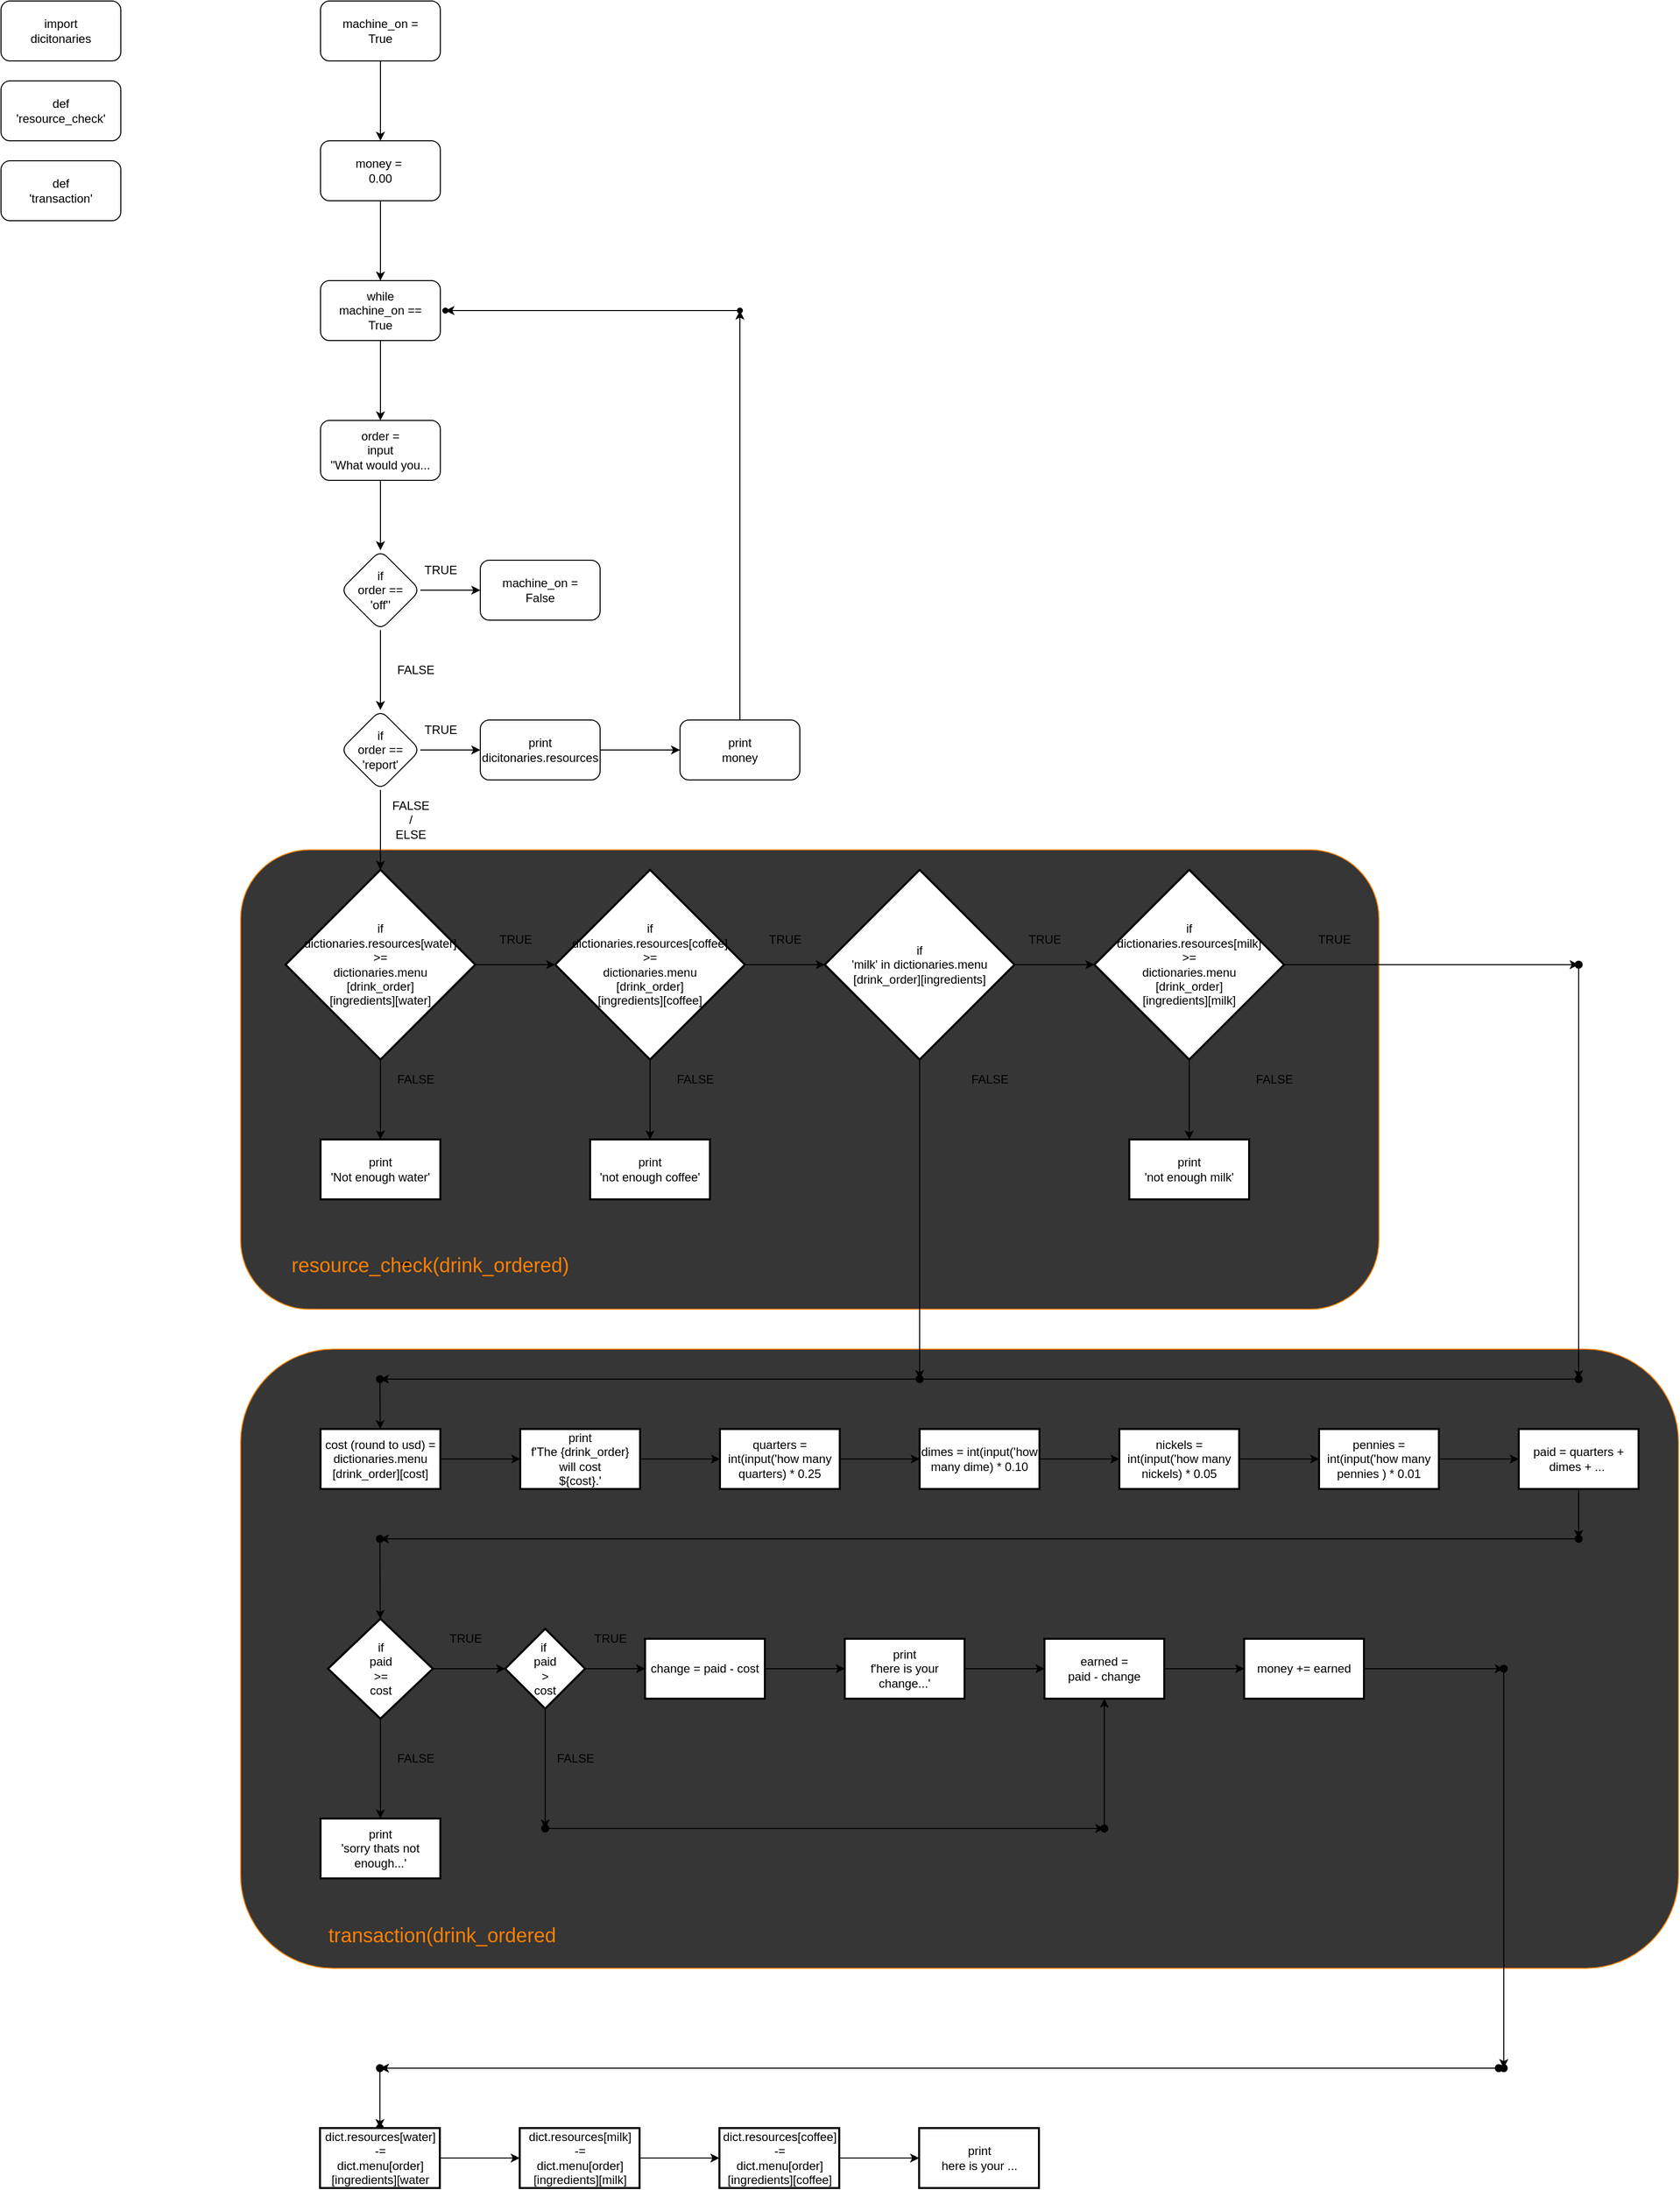 <mxfile>
    <diagram id="6cDolmuVELlmlWStS09Y" name="Page-1">
        <mxGraphModel dx="1843" dy="1535" grid="1" gridSize="10" guides="1" tooltips="1" connect="1" arrows="1" fold="1" page="1" pageScale="1" pageWidth="850" pageHeight="1100" math="0" shadow="0">
            <root>
                <mxCell id="0"/>
                <mxCell id="1" parent="0"/>
                <mxCell id="153" value="" style="rounded=1;whiteSpace=wrap;html=1;strokeColor=#FF8000;fillColor=#363636;" parent="1" vertex="1">
                    <mxGeometry x="280" y="1370" width="1440" height="620" as="geometry"/>
                </mxCell>
                <mxCell id="88" value="" style="rounded=1;whiteSpace=wrap;html=1;strokeColor=#FF8000;;fillColor=#363636;" parent="1" vertex="1">
                    <mxGeometry x="280" y="870" width="1140" height="460" as="geometry"/>
                </mxCell>
                <mxCell id="3" value="import&lt;br&gt;dicitonaries" style="rounded=1;whiteSpace=wrap;html=1;" parent="1" vertex="1">
                    <mxGeometry x="40" y="20" width="120" height="60" as="geometry"/>
                </mxCell>
                <mxCell id="14" value="" style="edgeStyle=none;html=1;" parent="1" source="6" target="13" edge="1">
                    <mxGeometry relative="1" as="geometry"/>
                </mxCell>
                <mxCell id="6" value="order =&lt;br&gt;input&lt;br&gt;&quot;What would you..." style="rounded=1;whiteSpace=wrap;html=1;" parent="1" vertex="1">
                    <mxGeometry x="360" y="440" width="120" height="60" as="geometry"/>
                </mxCell>
                <mxCell id="16" value="" style="edgeStyle=none;html=1;" parent="1" source="13" target="15" edge="1">
                    <mxGeometry relative="1" as="geometry"/>
                </mxCell>
                <mxCell id="23" value="" style="edgeStyle=none;html=1;" parent="1" source="13" target="22" edge="1">
                    <mxGeometry relative="1" as="geometry"/>
                </mxCell>
                <mxCell id="13" value="if&lt;br&gt;order ==&lt;br&gt;'off''" style="rhombus;whiteSpace=wrap;html=1;rounded=1;" parent="1" vertex="1">
                    <mxGeometry x="380" y="570" width="80" height="80" as="geometry"/>
                </mxCell>
                <mxCell id="15" value="machine_on =&lt;br&gt;False" style="whiteSpace=wrap;html=1;rounded=1;" parent="1" vertex="1">
                    <mxGeometry x="520" y="580" width="120" height="60" as="geometry"/>
                </mxCell>
                <mxCell id="17" value="TRUE" style="text;html=1;align=center;verticalAlign=middle;resizable=0;points=[];autosize=1;strokeColor=none;fillColor=none;" parent="1" vertex="1">
                    <mxGeometry x="455" y="580" width="50" height="20" as="geometry"/>
                </mxCell>
                <mxCell id="21" value="" style="edgeStyle=none;html=1;" parent="1" source="18" target="6" edge="1">
                    <mxGeometry relative="1" as="geometry"/>
                </mxCell>
                <mxCell id="18" value="while&lt;br&gt;machine_on ==&lt;br&gt;True" style="rounded=1;whiteSpace=wrap;html=1;" parent="1" vertex="1">
                    <mxGeometry x="360" y="300" width="120" height="60" as="geometry"/>
                </mxCell>
                <mxCell id="28" value="" style="edgeStyle=none;html=1;" parent="1" source="19" target="27" edge="1">
                    <mxGeometry relative="1" as="geometry"/>
                </mxCell>
                <mxCell id="19" value="machine_on =&lt;br&gt;True" style="rounded=1;whiteSpace=wrap;html=1;" parent="1" vertex="1">
                    <mxGeometry x="360" y="20" width="120" height="60" as="geometry"/>
                </mxCell>
                <mxCell id="25" value="" style="edgeStyle=none;html=1;" parent="1" source="22" target="24" edge="1">
                    <mxGeometry relative="1" as="geometry"/>
                </mxCell>
                <mxCell id="37" value="" style="edgeStyle=none;html=1;" parent="1" source="22" edge="1">
                    <mxGeometry relative="1" as="geometry">
                        <mxPoint x="420" y="890" as="targetPoint"/>
                    </mxGeometry>
                </mxCell>
                <mxCell id="22" value="if&lt;br&gt;order ==&lt;br&gt;'report'" style="rhombus;whiteSpace=wrap;html=1;rounded=1;" parent="1" vertex="1">
                    <mxGeometry x="380" y="730" width="80" height="80" as="geometry"/>
                </mxCell>
                <mxCell id="31" value="" style="edgeStyle=none;html=1;" parent="1" source="24" target="30" edge="1">
                    <mxGeometry relative="1" as="geometry"/>
                </mxCell>
                <mxCell id="24" value="print&lt;br&gt;dicitonaries.resources" style="whiteSpace=wrap;html=1;rounded=1;" parent="1" vertex="1">
                    <mxGeometry x="520" y="740" width="120" height="60" as="geometry"/>
                </mxCell>
                <mxCell id="26" value="FALSE" style="text;html=1;align=center;verticalAlign=middle;resizable=0;points=[];autosize=1;strokeColor=none;fillColor=none;" parent="1" vertex="1">
                    <mxGeometry x="430" y="680" width="50" height="20" as="geometry"/>
                </mxCell>
                <mxCell id="29" value="" style="edgeStyle=none;html=1;" parent="1" source="27" target="18" edge="1">
                    <mxGeometry relative="1" as="geometry"/>
                </mxCell>
                <mxCell id="27" value="money =&amp;nbsp;&lt;br&gt;0.00" style="whiteSpace=wrap;html=1;rounded=1;" parent="1" vertex="1">
                    <mxGeometry x="360" y="160" width="120" height="60" as="geometry"/>
                </mxCell>
                <mxCell id="33" value="" style="edgeStyle=none;html=1;" parent="1" source="30" target="32" edge="1">
                    <mxGeometry relative="1" as="geometry"/>
                </mxCell>
                <mxCell id="30" value="print&lt;br&gt;money" style="whiteSpace=wrap;html=1;rounded=1;" parent="1" vertex="1">
                    <mxGeometry x="720" y="740" width="120" height="60" as="geometry"/>
                </mxCell>
                <mxCell id="35" value="" style="edgeStyle=none;html=1;" parent="1" source="32" target="34" edge="1">
                    <mxGeometry relative="1" as="geometry"/>
                </mxCell>
                <mxCell id="32" value="" style="shape=waypoint;sketch=0;size=6;pointerEvents=1;points=[];fillColor=default;resizable=0;rotatable=0;perimeter=centerPerimeter;snapToPoint=1;rounded=1;" parent="1" vertex="1">
                    <mxGeometry x="760" y="310" width="40" height="40" as="geometry"/>
                </mxCell>
                <mxCell id="34" value="" style="shape=waypoint;sketch=0;size=6;pointerEvents=1;points=[];fillColor=default;resizable=0;rotatable=0;perimeter=centerPerimeter;snapToPoint=1;rounded=1;" parent="1" vertex="1">
                    <mxGeometry x="465" y="310" width="40" height="40" as="geometry"/>
                </mxCell>
                <mxCell id="38" value="TRUE" style="text;html=1;align=center;verticalAlign=middle;resizable=0;points=[];autosize=1;strokeColor=none;fillColor=none;" parent="1" vertex="1">
                    <mxGeometry x="455" y="740" width="50" height="20" as="geometry"/>
                </mxCell>
                <mxCell id="43" value="def&lt;br&gt;'resource_check'" style="rounded=1;whiteSpace=wrap;html=1;" parent="1" vertex="1">
                    <mxGeometry x="40" y="100" width="120" height="60" as="geometry"/>
                </mxCell>
                <mxCell id="55" value="def&lt;br&gt;'transaction'" style="rounded=1;whiteSpace=wrap;html=1;" parent="1" vertex="1">
                    <mxGeometry x="40" y="180" width="120" height="60" as="geometry"/>
                </mxCell>
                <mxCell id="56" value="FALSE&lt;br&gt;/&lt;br&gt;ELSE" style="text;html=1;align=center;verticalAlign=middle;resizable=0;points=[];autosize=1;strokeColor=none;fillColor=none;" parent="1" vertex="1">
                    <mxGeometry x="425" y="815" width="50" height="50" as="geometry"/>
                </mxCell>
                <mxCell id="59" value="" style="edgeStyle=none;html=1;" parent="1" source="57" target="58" edge="1">
                    <mxGeometry relative="1" as="geometry"/>
                </mxCell>
                <mxCell id="68" value="" style="edgeStyle=none;html=1;" parent="1" source="57" target="67" edge="1">
                    <mxGeometry relative="1" as="geometry"/>
                </mxCell>
                <mxCell id="57" value="if&lt;br&gt;dictionaries.resources[water]&lt;br&gt;&amp;gt;=&lt;br&gt;dictionaries.menu&lt;br&gt;[drink_order]&lt;br&gt;[ingredients][water]" style="strokeWidth=2;html=1;shape=mxgraph.flowchart.decision;whiteSpace=wrap;" parent="1" vertex="1">
                    <mxGeometry x="325" y="890" width="190" height="190" as="geometry"/>
                </mxCell>
                <mxCell id="62" value="" style="edgeStyle=none;html=1;" parent="1" source="58" target="61" edge="1">
                    <mxGeometry relative="1" as="geometry"/>
                </mxCell>
                <mxCell id="70" value="" style="edgeStyle=none;html=1;" parent="1" source="58" target="69" edge="1">
                    <mxGeometry relative="1" as="geometry"/>
                </mxCell>
                <mxCell id="58" value="if&lt;br&gt;dictionaries.resources[coffee]&lt;br&gt;&amp;gt;=&lt;br&gt;dictionaries.menu&lt;br&gt;[drink_order]&lt;br&gt;[ingredients][coffee]" style="strokeWidth=2;html=1;shape=mxgraph.flowchart.decision;whiteSpace=wrap;" parent="1" vertex="1">
                    <mxGeometry x="595" y="890" width="190" height="190" as="geometry"/>
                </mxCell>
                <mxCell id="60" value="TRUE" style="text;html=1;align=center;verticalAlign=middle;resizable=0;points=[];autosize=1;strokeColor=none;fillColor=none;" parent="1" vertex="1">
                    <mxGeometry x="530" y="950" width="50" height="20" as="geometry"/>
                </mxCell>
                <mxCell id="65" value="" style="edgeStyle=none;html=1;" parent="1" source="61" target="64" edge="1">
                    <mxGeometry relative="1" as="geometry"/>
                </mxCell>
                <mxCell id="83" value="" style="edgeStyle=none;html=1;" parent="1" source="61" target="82" edge="1">
                    <mxGeometry relative="1" as="geometry"/>
                </mxCell>
                <mxCell id="61" value="if&lt;br&gt;'milk' in dictionaries.menu&lt;br&gt;[drink_order][ingredients]" style="strokeWidth=2;html=1;shape=mxgraph.flowchart.decision;whiteSpace=wrap;" parent="1" vertex="1">
                    <mxGeometry x="865" y="890" width="190" height="190" as="geometry"/>
                </mxCell>
                <mxCell id="63" value="TRUE" style="text;html=1;align=center;verticalAlign=middle;resizable=0;points=[];autosize=1;strokeColor=none;fillColor=none;" parent="1" vertex="1">
                    <mxGeometry x="800" y="950" width="50" height="20" as="geometry"/>
                </mxCell>
                <mxCell id="72" value="" style="edgeStyle=none;html=1;" parent="1" source="64" target="71" edge="1">
                    <mxGeometry relative="1" as="geometry"/>
                </mxCell>
                <mxCell id="150" value="" style="edgeStyle=none;html=1;" parent="1" source="64" target="149" edge="1">
                    <mxGeometry relative="1" as="geometry"/>
                </mxCell>
                <mxCell id="64" value="if&lt;br&gt;dictionaries.resources[milk]&lt;br&gt;&amp;gt;=&lt;br&gt;dictionaries.menu&lt;br&gt;[drink_order]&lt;br&gt;[ingredients][milk]" style="strokeWidth=2;html=1;shape=mxgraph.flowchart.decision;whiteSpace=wrap;" parent="1" vertex="1">
                    <mxGeometry x="1135" y="890" width="190" height="190" as="geometry"/>
                </mxCell>
                <mxCell id="66" value="TRUE" style="text;html=1;align=center;verticalAlign=middle;resizable=0;points=[];autosize=1;strokeColor=none;fillColor=none;" parent="1" vertex="1">
                    <mxGeometry x="1060" y="950" width="50" height="20" as="geometry"/>
                </mxCell>
                <mxCell id="67" value="print&lt;br&gt;'Not enough water'" style="whiteSpace=wrap;html=1;strokeWidth=2;" parent="1" vertex="1">
                    <mxGeometry x="360" y="1160" width="120" height="60" as="geometry"/>
                </mxCell>
                <mxCell id="69" value="print&lt;br&gt;'not enough coffee'" style="whiteSpace=wrap;html=1;strokeWidth=2;" parent="1" vertex="1">
                    <mxGeometry x="630" y="1160" width="120" height="60" as="geometry"/>
                </mxCell>
                <mxCell id="71" value="print&lt;br&gt;'not enough milk'" style="whiteSpace=wrap;html=1;strokeWidth=2;" parent="1" vertex="1">
                    <mxGeometry x="1170" y="1160" width="120" height="60" as="geometry"/>
                </mxCell>
                <mxCell id="141" value="" style="edgeStyle=none;html=1;" parent="1" source="73" target="75" edge="1">
                    <mxGeometry relative="1" as="geometry"/>
                </mxCell>
                <mxCell id="73" value="cost (round to usd) =&lt;br&gt;dictionaries.menu&lt;br&gt;[drink_order][cost]" style="whiteSpace=wrap;html=1;strokeWidth=2;" parent="1" vertex="1">
                    <mxGeometry x="360" y="1450" width="120" height="60" as="geometry"/>
                </mxCell>
                <mxCell id="92" value="" style="edgeStyle=none;html=1;" parent="1" source="75" target="91" edge="1">
                    <mxGeometry relative="1" as="geometry"/>
                </mxCell>
                <mxCell id="75" value="print&lt;br&gt;f'The {drink_order} will cost&lt;br&gt;${cost}.'" style="whiteSpace=wrap;html=1;strokeWidth=2;" parent="1" vertex="1">
                    <mxGeometry x="560" y="1450" width="120" height="60" as="geometry"/>
                </mxCell>
                <mxCell id="77" value="FALSE" style="text;html=1;align=center;verticalAlign=middle;resizable=0;points=[];autosize=1;strokeColor=none;fillColor=none;" parent="1" vertex="1">
                    <mxGeometry x="430" y="1090" width="50" height="20" as="geometry"/>
                </mxCell>
                <mxCell id="78" value="FALSE" style="text;html=1;align=center;verticalAlign=middle;resizable=0;points=[];autosize=1;strokeColor=none;fillColor=none;" parent="1" vertex="1">
                    <mxGeometry x="710" y="1090" width="50" height="20" as="geometry"/>
                </mxCell>
                <mxCell id="79" value="FALSE" style="text;html=1;align=center;verticalAlign=middle;resizable=0;points=[];autosize=1;strokeColor=none;fillColor=none;" parent="1" vertex="1">
                    <mxGeometry x="1005" y="1090" width="50" height="20" as="geometry"/>
                </mxCell>
                <mxCell id="80" value="FALSE" style="text;html=1;align=center;verticalAlign=middle;resizable=0;points=[];autosize=1;strokeColor=none;fillColor=none;" parent="1" vertex="1">
                    <mxGeometry x="1290" y="1090" width="50" height="20" as="geometry"/>
                </mxCell>
                <mxCell id="81" value="TRUE" style="text;html=1;align=center;verticalAlign=middle;resizable=0;points=[];autosize=1;strokeColor=none;fillColor=none;" parent="1" vertex="1">
                    <mxGeometry x="1350" y="950" width="50" height="20" as="geometry"/>
                </mxCell>
                <mxCell id="156" value="" style="edgeStyle=none;html=1;fontSize=20;fontColor=#FF8000;" parent="1" target="155" edge="1">
                    <mxGeometry relative="1" as="geometry">
                        <mxPoint x="450" y="1285" as="sourcePoint"/>
                    </mxGeometry>
                </mxCell>
                <mxCell id="94" value="" style="edgeStyle=none;html=1;" parent="1" source="91" target="93" edge="1">
                    <mxGeometry relative="1" as="geometry"/>
                </mxCell>
                <mxCell id="91" value="quarters = int(input('how many quarters) * 0.25" style="whiteSpace=wrap;html=1;strokeWidth=2;" parent="1" vertex="1">
                    <mxGeometry x="760" y="1450" width="120" height="60" as="geometry"/>
                </mxCell>
                <mxCell id="96" value="" style="edgeStyle=none;html=1;" parent="1" source="93" target="95" edge="1">
                    <mxGeometry relative="1" as="geometry"/>
                </mxCell>
                <mxCell id="93" value="dimes = int(input('how many dime) * 0.10" style="whiteSpace=wrap;html=1;strokeWidth=2;" parent="1" vertex="1">
                    <mxGeometry x="960" y="1450" width="120" height="60" as="geometry"/>
                </mxCell>
                <mxCell id="98" value="" style="edgeStyle=none;html=1;" parent="1" source="95" target="97" edge="1">
                    <mxGeometry relative="1" as="geometry"/>
                </mxCell>
                <mxCell id="95" value="nickels = int(input('how many nickels) * 0.05" style="whiteSpace=wrap;html=1;strokeWidth=2;" parent="1" vertex="1">
                    <mxGeometry x="1160" y="1450" width="120" height="60" as="geometry"/>
                </mxCell>
                <mxCell id="100" value="" style="edgeStyle=none;html=1;" parent="1" source="97" target="99" edge="1">
                    <mxGeometry relative="1" as="geometry"/>
                </mxCell>
                <mxCell id="97" value="pennies = int(input('how many pennies ) * 0.01" style="whiteSpace=wrap;html=1;strokeWidth=2;" parent="1" vertex="1">
                    <mxGeometry x="1360" y="1450" width="120" height="60" as="geometry"/>
                </mxCell>
                <mxCell id="111" value="" style="edgeStyle=none;html=1;" parent="1" source="99" edge="1">
                    <mxGeometry relative="1" as="geometry">
                        <mxPoint x="1660" y="1480" as="targetPoint"/>
                    </mxGeometry>
                </mxCell>
                <mxCell id="144" value="" style="edgeStyle=none;html=1;" parent="1" source="99" target="143" edge="1">
                    <mxGeometry relative="1" as="geometry"/>
                </mxCell>
                <mxCell id="99" value="paid = quarters + dimes + ...&amp;nbsp;" style="whiteSpace=wrap;html=1;strokeWidth=2;" parent="1" vertex="1">
                    <mxGeometry x="1560" y="1450" width="120" height="60" as="geometry"/>
                </mxCell>
                <mxCell id="104" value="" style="edgeStyle=none;html=1;startArrow=none;" parent="1" source="149" target="103" edge="1">
                    <mxGeometry relative="1" as="geometry">
                        <mxPoint x="1660" y="985" as="sourcePoint"/>
                    </mxGeometry>
                </mxCell>
                <mxCell id="146" value="" style="edgeStyle=none;html=1;startArrow=none;" parent="1" source="82" target="145" edge="1">
                    <mxGeometry relative="1" as="geometry"/>
                </mxCell>
                <mxCell id="103" value="" style="shape=waypoint;sketch=0;size=6;pointerEvents=1;points=[];fillColor=default;resizable=0;rotatable=0;perimeter=centerPerimeter;snapToPoint=1;strokeWidth=2;" parent="1" vertex="1">
                    <mxGeometry x="1600" y="1380" width="40" height="40" as="geometry"/>
                </mxCell>
                <mxCell id="117" value="" style="edgeStyle=none;html=1;" parent="1" target="116" edge="1">
                    <mxGeometry relative="1" as="geometry">
                        <mxPoint x="1620.0" y="1560" as="sourcePoint"/>
                    </mxGeometry>
                </mxCell>
                <mxCell id="120" value="" style="edgeStyle=none;html=1;" parent="1" source="116" target="119" edge="1">
                    <mxGeometry relative="1" as="geometry"/>
                </mxCell>
                <mxCell id="116" value="" style="shape=waypoint;sketch=0;size=6;pointerEvents=1;points=[];fillColor=default;resizable=0;rotatable=0;perimeter=centerPerimeter;snapToPoint=1;strokeWidth=2;" parent="1" vertex="1">
                    <mxGeometry x="399.5" y="1540" width="40" height="40" as="geometry"/>
                </mxCell>
                <mxCell id="127" value="" style="edgeStyle=none;html=1;" parent="1" source="119" edge="1">
                    <mxGeometry relative="1" as="geometry">
                        <mxPoint x="545" y="1690" as="targetPoint"/>
                    </mxGeometry>
                </mxCell>
                <mxCell id="134" value="" style="edgeStyle=none;html=1;" parent="1" source="119" target="133" edge="1">
                    <mxGeometry relative="1" as="geometry"/>
                </mxCell>
                <mxCell id="119" value="if&lt;br&gt;paid&lt;br&gt;&amp;gt;=&lt;br&gt;cost" style="rhombus;whiteSpace=wrap;html=1;sketch=0;strokeWidth=2;" parent="1" vertex="1">
                    <mxGeometry x="367.5" y="1640" width="105" height="100" as="geometry"/>
                </mxCell>
                <mxCell id="125" value="FALSE" style="text;html=1;align=center;verticalAlign=middle;resizable=0;points=[];autosize=1;strokeColor=none;fillColor=none;" parent="1" vertex="1">
                    <mxGeometry x="430" y="1770" width="50" height="20" as="geometry"/>
                </mxCell>
                <mxCell id="133" value="print&lt;br&gt;'sorry thats not enough...'" style="whiteSpace=wrap;html=1;sketch=0;strokeWidth=2;" parent="1" vertex="1">
                    <mxGeometry x="360" y="1840" width="120" height="60" as="geometry"/>
                </mxCell>
                <mxCell id="138" value="" style="edgeStyle=none;html=1;" parent="1" source="135" target="137" edge="1">
                    <mxGeometry relative="1" as="geometry"/>
                </mxCell>
                <mxCell id="172" value="" style="edgeStyle=none;html=1;" edge="1" parent="1" source="135" target="171">
                    <mxGeometry relative="1" as="geometry"/>
                </mxCell>
                <mxCell id="135" value="if&amp;nbsp;&lt;br&gt;paid&lt;br&gt;&amp;gt;&lt;br&gt;cost" style="rhombus;whiteSpace=wrap;html=1;sketch=0;strokeWidth=2;" parent="1" vertex="1">
                    <mxGeometry x="545" y="1650" width="80" height="80" as="geometry"/>
                </mxCell>
                <mxCell id="140" value="" style="edgeStyle=none;html=1;" parent="1" source="137" target="139" edge="1">
                    <mxGeometry relative="1" as="geometry"/>
                </mxCell>
                <mxCell id="137" value="change = paid - cost" style="whiteSpace=wrap;html=1;sketch=0;strokeWidth=2;" parent="1" vertex="1">
                    <mxGeometry x="685" y="1660" width="120" height="60" as="geometry"/>
                </mxCell>
                <mxCell id="168" value="" style="edgeStyle=none;html=1;" edge="1" parent="1" source="139" target="167">
                    <mxGeometry relative="1" as="geometry"/>
                </mxCell>
                <mxCell id="139" value="print&lt;br&gt;f'here is your change...'" style="whiteSpace=wrap;html=1;sketch=0;strokeWidth=2;" parent="1" vertex="1">
                    <mxGeometry x="885" y="1660" width="120" height="60" as="geometry"/>
                </mxCell>
                <mxCell id="143" value="" style="shape=waypoint;sketch=0;size=6;pointerEvents=1;points=[];fillColor=default;resizable=0;rotatable=0;perimeter=centerPerimeter;snapToPoint=1;strokeWidth=2;" parent="1" vertex="1">
                    <mxGeometry x="1600" y="1540" width="40" height="40" as="geometry"/>
                </mxCell>
                <mxCell id="147" value="" style="edgeStyle=none;html=1;" parent="1" source="145" target="73" edge="1">
                    <mxGeometry relative="1" as="geometry"/>
                </mxCell>
                <mxCell id="145" value="" style="shape=waypoint;sketch=0;size=6;pointerEvents=1;points=[];fillColor=default;resizable=0;rotatable=0;perimeter=centerPerimeter;snapToPoint=1;strokeWidth=2;" parent="1" vertex="1">
                    <mxGeometry x="399.5" y="1380" width="40" height="40" as="geometry"/>
                </mxCell>
                <mxCell id="149" value="" style="shape=waypoint;sketch=0;size=6;pointerEvents=1;points=[];fillColor=default;resizable=0;rotatable=0;perimeter=centerPerimeter;snapToPoint=1;strokeWidth=2;" parent="1" vertex="1">
                    <mxGeometry x="1600" y="965" width="40" height="40" as="geometry"/>
                </mxCell>
                <mxCell id="82" value="" style="shape=waypoint;sketch=0;size=6;pointerEvents=1;points=[];fillColor=default;resizable=0;rotatable=0;perimeter=centerPerimeter;snapToPoint=1;strokeWidth=2;" parent="1" vertex="1">
                    <mxGeometry x="940" y="1380" width="40" height="40" as="geometry"/>
                </mxCell>
                <mxCell id="152" value="" style="edgeStyle=none;html=1;endArrow=none;" parent="1" source="103" target="82" edge="1">
                    <mxGeometry relative="1" as="geometry">
                        <mxPoint x="1620" y="1400" as="sourcePoint"/>
                        <mxPoint x="419.5" y="1400" as="targetPoint"/>
                    </mxGeometry>
                </mxCell>
                <mxCell id="154" value="transaction(drink_ordered)" style="text;strokeColor=none;fillColor=none;align=left;verticalAlign=middle;spacingLeft=4;spacingRight=4;overflow=hidden;points=[[0,0.5],[1,0.5]];portConstraint=eastwest;rotatable=0;fontColor=#FF8000;fontSize=20;" parent="1" vertex="1">
                    <mxGeometry x="362" y="1940" width="238" height="30" as="geometry"/>
                </mxCell>
                <mxCell id="155" value="resource_check(drink_ordered)" style="text;html=1;strokeColor=none;fillColor=none;align=center;verticalAlign=middle;whiteSpace=wrap;rounded=0;fontSize=20;fontColor=#FF8000;" parent="1" vertex="1">
                    <mxGeometry x="439.5" y="1270" width="60" height="30" as="geometry"/>
                </mxCell>
                <mxCell id="157" value="" style="shape=waypoint;sketch=0;size=6;pointerEvents=1;points=[];fillColor=default;resizable=0;rotatable=0;perimeter=centerPerimeter;snapToPoint=1;strokeWidth=2;" parent="1" vertex="1">
                    <mxGeometry x="1345" y="1670" width="40" height="40" as="geometry"/>
                </mxCell>
                <mxCell id="162" value="" style="edgeStyle=none;html=1;fontSize=20;fontColor=#FF8000;" parent="1" source="159" target="161" edge="1">
                    <mxGeometry relative="1" as="geometry"/>
                </mxCell>
                <mxCell id="159" value="" style="shape=waypoint;sketch=0;size=6;pointerEvents=1;points=[];fillColor=default;resizable=0;rotatable=0;perimeter=centerPerimeter;snapToPoint=1;strokeWidth=2;" parent="1" vertex="1">
                    <mxGeometry x="1520" y="2070" width="40" height="40" as="geometry"/>
                </mxCell>
                <mxCell id="165" value="" style="edgeStyle=none;html=1;fontSize=20;fontColor=#FF8000;" parent="1" source="161" target="164" edge="1">
                    <mxGeometry relative="1" as="geometry"/>
                </mxCell>
                <mxCell id="161" value="" style="shape=waypoint;sketch=0;size=6;pointerEvents=1;points=[];fillColor=default;resizable=0;rotatable=0;perimeter=centerPerimeter;snapToPoint=1;strokeWidth=2;" parent="1" vertex="1">
                    <mxGeometry x="399.5" y="2070" width="40" height="40" as="geometry"/>
                </mxCell>
                <mxCell id="164" value="" style="shape=waypoint;sketch=0;size=6;pointerEvents=1;points=[];fillColor=default;resizable=0;rotatable=0;perimeter=centerPerimeter;snapToPoint=1;strokeWidth=2;" parent="1" vertex="1">
                    <mxGeometry x="399.5" y="2130" width="40" height="40" as="geometry"/>
                </mxCell>
                <mxCell id="185" value="" style="edgeStyle=none;html=1;" edge="1" parent="1" source="166" target="184">
                    <mxGeometry relative="1" as="geometry"/>
                </mxCell>
                <mxCell id="166" value="dict.resources[water] -=&lt;br&gt;dict.menu[order][ingredients][water" style="whiteSpace=wrap;html=1;sketch=0;strokeWidth=2;" parent="1" vertex="1">
                    <mxGeometry x="359.5" y="2150" width="120" height="60" as="geometry"/>
                </mxCell>
                <mxCell id="170" value="" style="edgeStyle=none;html=1;" edge="1" parent="1" source="167" target="169">
                    <mxGeometry relative="1" as="geometry"/>
                </mxCell>
                <mxCell id="167" value="earned = &lt;br&gt;paid - change" style="whiteSpace=wrap;html=1;sketch=0;strokeWidth=2;" vertex="1" parent="1">
                    <mxGeometry x="1085" y="1660" width="120" height="60" as="geometry"/>
                </mxCell>
                <mxCell id="180" value="" style="edgeStyle=none;html=1;" edge="1" parent="1" source="169" target="179">
                    <mxGeometry relative="1" as="geometry"/>
                </mxCell>
                <mxCell id="169" value="money += earned" style="whiteSpace=wrap;html=1;sketch=0;strokeWidth=2;" vertex="1" parent="1">
                    <mxGeometry x="1285" y="1660" width="120" height="60" as="geometry"/>
                </mxCell>
                <mxCell id="174" value="" style="edgeStyle=none;html=1;" edge="1" parent="1" source="171" target="173">
                    <mxGeometry relative="1" as="geometry"/>
                </mxCell>
                <mxCell id="171" value="" style="shape=waypoint;sketch=0;size=6;pointerEvents=1;points=[];fillColor=default;resizable=0;rotatable=0;perimeter=centerPerimeter;snapToPoint=1;strokeWidth=2;" vertex="1" parent="1">
                    <mxGeometry x="565" y="1830" width="40" height="40" as="geometry"/>
                </mxCell>
                <mxCell id="175" value="" style="edgeStyle=none;html=1;" edge="1" parent="1" source="173" target="167">
                    <mxGeometry relative="1" as="geometry"/>
                </mxCell>
                <mxCell id="173" value="" style="shape=waypoint;sketch=0;size=6;pointerEvents=1;points=[];fillColor=default;resizable=0;rotatable=0;perimeter=centerPerimeter;snapToPoint=1;strokeWidth=2;" vertex="1" parent="1">
                    <mxGeometry x="1125" y="1830" width="40" height="40" as="geometry"/>
                </mxCell>
                <mxCell id="176" value="FALSE" style="text;html=1;align=center;verticalAlign=middle;resizable=0;points=[];autosize=1;strokeColor=none;fillColor=none;" vertex="1" parent="1">
                    <mxGeometry x="590" y="1770" width="50" height="20" as="geometry"/>
                </mxCell>
                <mxCell id="177" value="TRUE" style="text;html=1;align=center;verticalAlign=middle;resizable=0;points=[];autosize=1;strokeColor=none;fillColor=none;" vertex="1" parent="1">
                    <mxGeometry x="480" y="1650" width="50" height="20" as="geometry"/>
                </mxCell>
                <mxCell id="178" value="TRUE" style="text;html=1;align=center;verticalAlign=middle;resizable=0;points=[];autosize=1;strokeColor=none;fillColor=none;" vertex="1" parent="1">
                    <mxGeometry x="625" y="1650" width="50" height="20" as="geometry"/>
                </mxCell>
                <mxCell id="182" value="" style="edgeStyle=none;html=1;" edge="1" parent="1" source="179" target="181">
                    <mxGeometry relative="1" as="geometry"/>
                </mxCell>
                <mxCell id="179" value="" style="shape=waypoint;sketch=0;size=6;pointerEvents=1;points=[];fillColor=default;resizable=0;rotatable=0;perimeter=centerPerimeter;snapToPoint=1;strokeWidth=2;" vertex="1" parent="1">
                    <mxGeometry x="1525" y="1670" width="40" height="40" as="geometry"/>
                </mxCell>
                <mxCell id="181" value="" style="shape=waypoint;sketch=0;size=6;pointerEvents=1;points=[];fillColor=default;resizable=0;rotatable=0;perimeter=centerPerimeter;snapToPoint=1;strokeWidth=2;" vertex="1" parent="1">
                    <mxGeometry x="1525" y="2070" width="40" height="40" as="geometry"/>
                </mxCell>
                <mxCell id="187" value="" style="edgeStyle=none;html=1;" edge="1" parent="1" source="184" target="186">
                    <mxGeometry relative="1" as="geometry"/>
                </mxCell>
                <mxCell id="184" value="dict.resources[milk]&lt;br&gt;-=&lt;br&gt;dict.menu[order][ingredients][milk]" style="whiteSpace=wrap;html=1;sketch=0;strokeWidth=2;" vertex="1" parent="1">
                    <mxGeometry x="559.5" y="2150" width="120" height="60" as="geometry"/>
                </mxCell>
                <mxCell id="189" value="" style="edgeStyle=none;html=1;" edge="1" parent="1" source="186" target="188">
                    <mxGeometry relative="1" as="geometry"/>
                </mxCell>
                <mxCell id="186" value="dict.resources[coffee]&lt;br&gt;-=&lt;br&gt;dict.menu[order][ingredients][coffee]" style="whiteSpace=wrap;html=1;sketch=0;strokeWidth=2;" vertex="1" parent="1">
                    <mxGeometry x="759.5" y="2150" width="120" height="60" as="geometry"/>
                </mxCell>
                <mxCell id="188" value="print&lt;br&gt;here is your ..." style="whiteSpace=wrap;html=1;sketch=0;strokeWidth=2;" vertex="1" parent="1">
                    <mxGeometry x="959.5" y="2150" width="120" height="60" as="geometry"/>
                </mxCell>
            </root>
        </mxGraphModel>
    </diagram>
</mxfile>